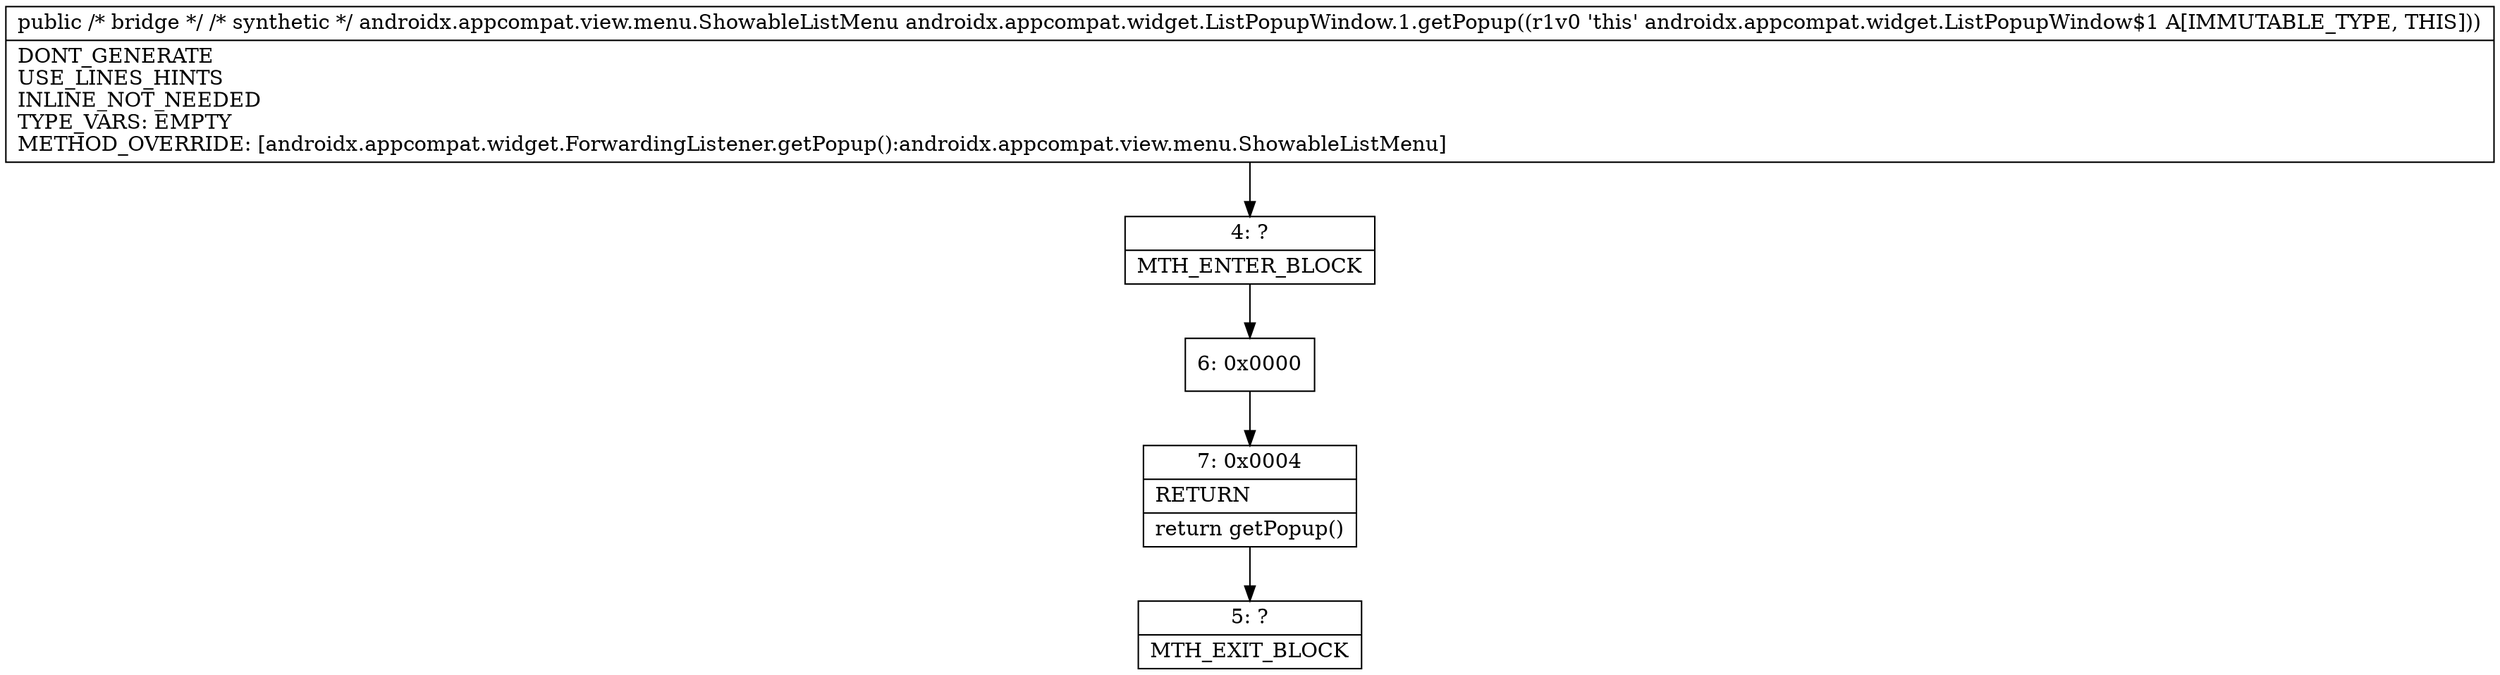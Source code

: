 digraph "CFG forandroidx.appcompat.widget.ListPopupWindow.1.getPopup()Landroidx\/appcompat\/view\/menu\/ShowableListMenu;" {
Node_4 [shape=record,label="{4\:\ ?|MTH_ENTER_BLOCK\l}"];
Node_6 [shape=record,label="{6\:\ 0x0000}"];
Node_7 [shape=record,label="{7\:\ 0x0004|RETURN\l|return getPopup()\l}"];
Node_5 [shape=record,label="{5\:\ ?|MTH_EXIT_BLOCK\l}"];
MethodNode[shape=record,label="{public \/* bridge *\/ \/* synthetic *\/ androidx.appcompat.view.menu.ShowableListMenu androidx.appcompat.widget.ListPopupWindow.1.getPopup((r1v0 'this' androidx.appcompat.widget.ListPopupWindow$1 A[IMMUTABLE_TYPE, THIS]))  | DONT_GENERATE\lUSE_LINES_HINTS\lINLINE_NOT_NEEDED\lTYPE_VARS: EMPTY\lMETHOD_OVERRIDE: [androidx.appcompat.widget.ForwardingListener.getPopup():androidx.appcompat.view.menu.ShowableListMenu]\l}"];
MethodNode -> Node_4;Node_4 -> Node_6;
Node_6 -> Node_7;
Node_7 -> Node_5;
}

